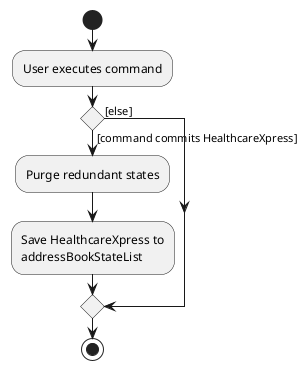 @startuml
start
:User executes command;

'Since the beta syntax does not support placing the condition outside the
'diamond we place it as the true branch instead.

if () then ([command commits HealthcareXpress])
    :Purge redundant states;
    :Save HealthcareXpress to
    addressBookStateList;
else ([else])
endif
stop
@enduml
